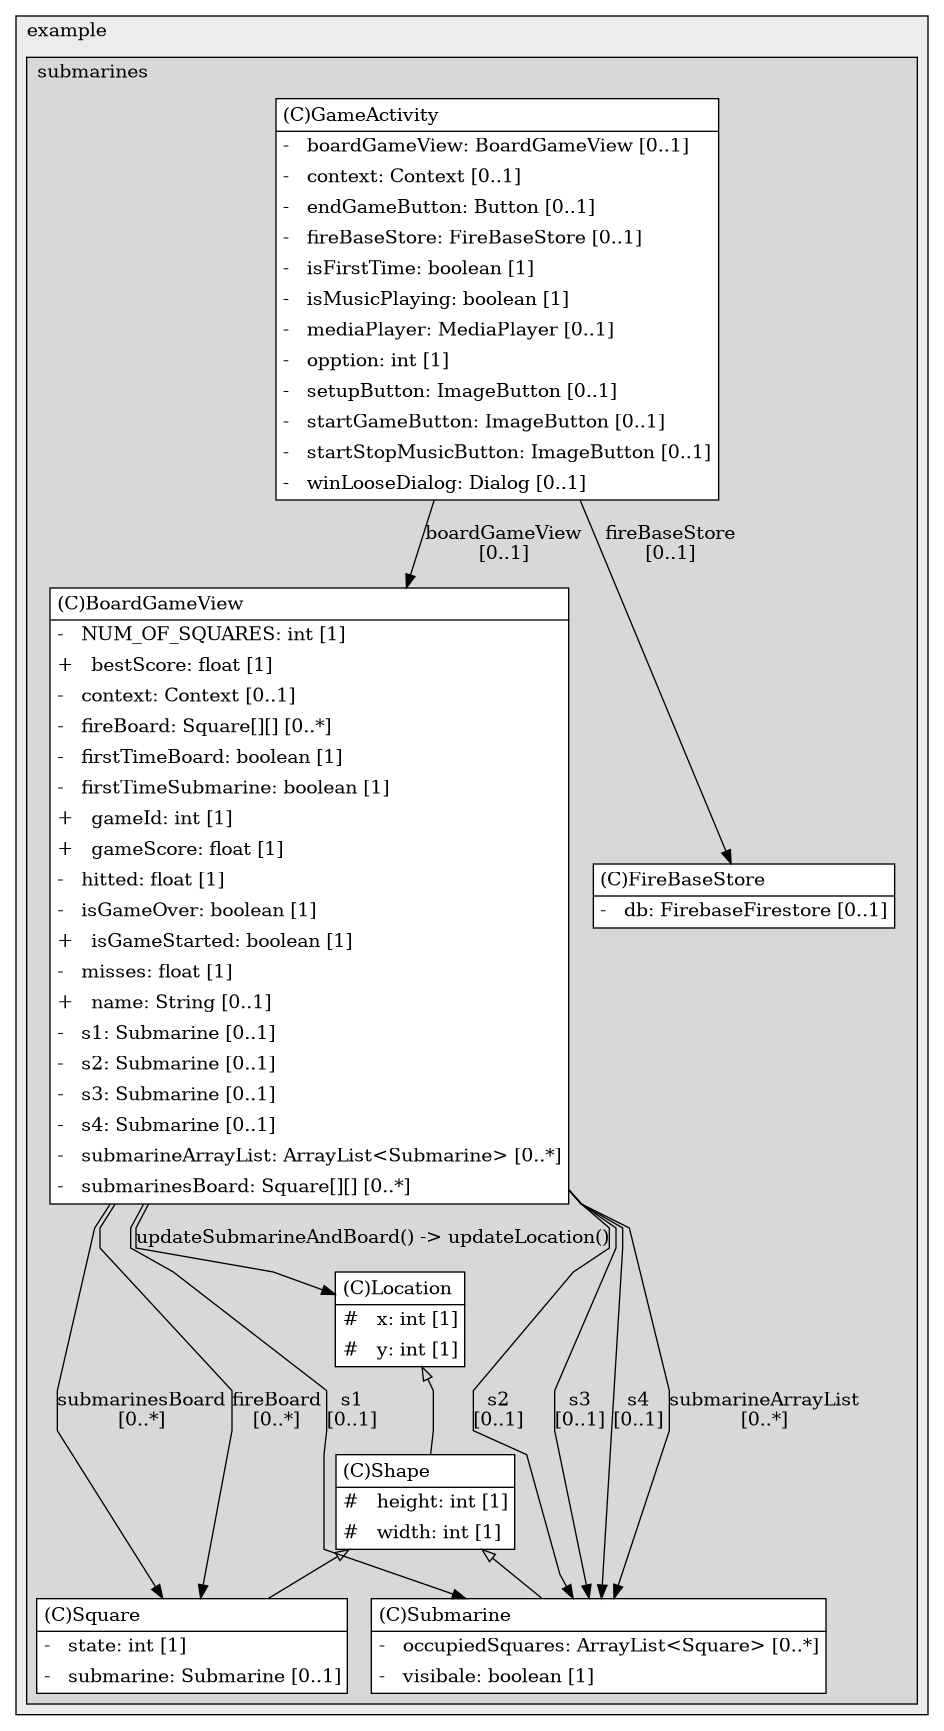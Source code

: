 @startuml

/' diagram meta data start
config=StructureConfiguration;
{
  "projectClassification": {
    "searchMode": "OpenProject", // OpenProject, AllProjects
    "includedProjects": "",
    "pathEndKeywords": "*.impl",
    "isClientPath": "",
    "isClientName": "",
    "isTestPath": "",
    "isTestName": "",
    "isMappingPath": "",
    "isMappingName": "",
    "isDataAccessPath": "",
    "isDataAccessName": "",
    "isDataStructurePath": "",
    "isDataStructureName": "",
    "isInterfaceStructuresPath": "",
    "isInterfaceStructuresName": "",
    "isEntryPointPath": "",
    "isEntryPointName": "",
    "treatFinalFieldsAsMandatory": false
  },
  "graphRestriction": {
    "classPackageExcludeFilter": "",
    "classPackageIncludeFilter": "",
    "classNameExcludeFilter": "",
    "classNameIncludeFilter": "",
    "methodNameExcludeFilter": "",
    "methodNameIncludeFilter": "",
    "removeByInheritance": "", // inheritance/annotation based filtering is done in a second step
    "removeByAnnotation": "",
    "removeByClassPackage": "", // cleanup the graph after inheritance/annotation based filtering is done
    "removeByClassName": "",
    "cutMappings": false,
    "cutEnum": true,
    "cutTests": true,
    "cutClient": true,
    "cutDataAccess": false,
    "cutInterfaceStructures": false,
    "cutDataStructures": false,
    "cutGetterAndSetter": true,
    "cutConstructors": true
  },
  "graphTraversal": {
    "forwardDepth": 5,
    "backwardDepth": 5,
    "classPackageExcludeFilter": "",
    "classPackageIncludeFilter": "",
    "classNameExcludeFilter": "",
    "classNameIncludeFilter": "",
    "methodNameExcludeFilter": "",
    "methodNameIncludeFilter": "",
    "hideMappings": false,
    "hideDataStructures": false,
    "hidePrivateMethods": true,
    "hideInterfaceCalls": true, // indirection: implementation -> interface (is hidden) -> implementation
    "onlyShowApplicationEntryPoints": false, // root node is included
    "useMethodCallsForStructureDiagram": "ForwardOnly" // ForwardOnly, BothDirections, No
  },
  "details": {
    "aggregation": "GroupByClass", // ByClass, GroupByClass, None
    "showClassGenericTypes": false,
    "showMethods": false,
    "showMethodParameterNames": false,
    "showMethodParameterTypes": false,
    "showMethodReturnType": false,
    "showPackageLevels": 4,
    "showDetailedClassStructure": true
  },
  "rootClass": "com.example.submarines.GameActivity",
  "extensionCallbackMethod": "" // qualified.class.name#methodName - signature: public static String method(String)
}
diagram meta data end '/



digraph g {
    rankdir="TB"
    splines=polyline
    

'nodes 
subgraph cluster_1322970774 { 
   	label=example
	labeljust=l
	fillcolor="#ececec"
	style=filled
   
   subgraph cluster_925250635 { 
   	label=submarines
	labeljust=l
	fillcolor="#d8d8d8"
	style=filled
   
   BoardGameView647413438[
	label=<<TABLE BORDER="1" CELLBORDER="0" CELLPADDING="4" CELLSPACING="0">
<TR><TD ALIGN="LEFT" >(C)BoardGameView</TD></TR>
<HR/>
<TR><TD ALIGN="LEFT" >-   NUM_OF_SQUARES: int [1]</TD></TR>
<TR><TD ALIGN="LEFT" >+   bestScore: float [1]</TD></TR>
<TR><TD ALIGN="LEFT" >-   context: Context [0..1]</TD></TR>
<TR><TD ALIGN="LEFT" >-   fireBoard: Square[][] [0..*]</TD></TR>
<TR><TD ALIGN="LEFT" >-   firstTimeBoard: boolean [1]</TD></TR>
<TR><TD ALIGN="LEFT" >-   firstTimeSubmarine: boolean [1]</TD></TR>
<TR><TD ALIGN="LEFT" >+   gameId: int [1]</TD></TR>
<TR><TD ALIGN="LEFT" >+   gameScore: float [1]</TD></TR>
<TR><TD ALIGN="LEFT" >-   hitted: float [1]</TD></TR>
<TR><TD ALIGN="LEFT" >-   isGameOver: boolean [1]</TD></TR>
<TR><TD ALIGN="LEFT" >+   isGameStarted: boolean [1]</TD></TR>
<TR><TD ALIGN="LEFT" >-   misses: float [1]</TD></TR>
<TR><TD ALIGN="LEFT" >+   name: String [0..1]</TD></TR>
<TR><TD ALIGN="LEFT" >-   s1: Submarine [0..1]</TD></TR>
<TR><TD ALIGN="LEFT" >-   s2: Submarine [0..1]</TD></TR>
<TR><TD ALIGN="LEFT" >-   s3: Submarine [0..1]</TD></TR>
<TR><TD ALIGN="LEFT" >-   s4: Submarine [0..1]</TD></TR>
<TR><TD ALIGN="LEFT" >-   submarineArrayList: ArrayList&lt;Submarine&gt; [0..*]</TD></TR>
<TR><TD ALIGN="LEFT" >-   submarinesBoard: Square[][] [0..*]</TD></TR>
</TABLE>>
	style=filled
	margin=0
	shape=plaintext
	fillcolor="#FFFFFF"
];

FireBaseStore647413438[
	label=<<TABLE BORDER="1" CELLBORDER="0" CELLPADDING="4" CELLSPACING="0">
<TR><TD ALIGN="LEFT" >(C)FireBaseStore</TD></TR>
<HR/>
<TR><TD ALIGN="LEFT" >-   db: FirebaseFirestore [0..1]</TD></TR>
</TABLE>>
	style=filled
	margin=0
	shape=plaintext
	fillcolor="#FFFFFF"
];

GameActivity647413438[
	label=<<TABLE BORDER="1" CELLBORDER="0" CELLPADDING="4" CELLSPACING="0">
<TR><TD ALIGN="LEFT" >(C)GameActivity</TD></TR>
<HR/>
<TR><TD ALIGN="LEFT" >-   boardGameView: BoardGameView [0..1]</TD></TR>
<TR><TD ALIGN="LEFT" >-   context: Context [0..1]</TD></TR>
<TR><TD ALIGN="LEFT" >-   endGameButton: Button [0..1]</TD></TR>
<TR><TD ALIGN="LEFT" >-   fireBaseStore: FireBaseStore [0..1]</TD></TR>
<TR><TD ALIGN="LEFT" >-   isFirstTime: boolean [1]</TD></TR>
<TR><TD ALIGN="LEFT" >-   isMusicPlaying: boolean [1]</TD></TR>
<TR><TD ALIGN="LEFT" >-   mediaPlayer: MediaPlayer [0..1]</TD></TR>
<TR><TD ALIGN="LEFT" >-   opption: int [1]</TD></TR>
<TR><TD ALIGN="LEFT" >-   setupButton: ImageButton [0..1]</TD></TR>
<TR><TD ALIGN="LEFT" >-   startGameButton: ImageButton [0..1]</TD></TR>
<TR><TD ALIGN="LEFT" >-   startStopMusicButton: ImageButton [0..1]</TD></TR>
<TR><TD ALIGN="LEFT" >-   winLooseDialog: Dialog [0..1]</TD></TR>
</TABLE>>
	style=filled
	margin=0
	shape=plaintext
	fillcolor="#FFFFFF"
];

Location647413438[
	label=<<TABLE BORDER="1" CELLBORDER="0" CELLPADDING="4" CELLSPACING="0">
<TR><TD ALIGN="LEFT" >(C)Location</TD></TR>
<HR/>
<TR><TD ALIGN="LEFT" >#   x: int [1]</TD></TR>
<TR><TD ALIGN="LEFT" >#   y: int [1]</TD></TR>
</TABLE>>
	style=filled
	margin=0
	shape=plaintext
	fillcolor="#FFFFFF"
];

Shape647413438[
	label=<<TABLE BORDER="1" CELLBORDER="0" CELLPADDING="4" CELLSPACING="0">
<TR><TD ALIGN="LEFT" >(C)Shape</TD></TR>
<HR/>
<TR><TD ALIGN="LEFT" >#   height: int [1]</TD></TR>
<TR><TD ALIGN="LEFT" >#   width: int [1]</TD></TR>
</TABLE>>
	style=filled
	margin=0
	shape=plaintext
	fillcolor="#FFFFFF"
];

Square647413438[
	label=<<TABLE BORDER="1" CELLBORDER="0" CELLPADDING="4" CELLSPACING="0">
<TR><TD ALIGN="LEFT" >(C)Square</TD></TR>
<HR/>
<TR><TD ALIGN="LEFT" >-   state: int [1]</TD></TR>
<TR><TD ALIGN="LEFT" >-   submarine: Submarine [0..1]</TD></TR>
</TABLE>>
	style=filled
	margin=0
	shape=plaintext
	fillcolor="#FFFFFF"
];

Submarine647413438[
	label=<<TABLE BORDER="1" CELLBORDER="0" CELLPADDING="4" CELLSPACING="0">
<TR><TD ALIGN="LEFT" >(C)Submarine</TD></TR>
<HR/>
<TR><TD ALIGN="LEFT" >-   occupiedSquares: ArrayList&lt;Square&gt; [0..*]</TD></TR>
<TR><TD ALIGN="LEFT" >-   visibale: boolean [1]</TD></TR>
</TABLE>>
	style=filled
	margin=0
	shape=plaintext
	fillcolor="#FFFFFF"
];
} 
} 

'edges    
BoardGameView647413438 -> Location647413438[label="updateSubmarineAndBoard() -> updateLocation()"];
BoardGameView647413438 -> Square647413438[label="fireBoard
[0..*]"];
BoardGameView647413438 -> Square647413438[label="submarinesBoard
[0..*]"];
BoardGameView647413438 -> Submarine647413438[label="s1
[0..1]"];
BoardGameView647413438 -> Submarine647413438[label="s2
[0..1]"];
BoardGameView647413438 -> Submarine647413438[label="s3
[0..1]"];
BoardGameView647413438 -> Submarine647413438[label="s4
[0..1]"];
BoardGameView647413438 -> Submarine647413438[label="submarineArrayList
[0..*]"];
GameActivity647413438 -> BoardGameView647413438[label="boardGameView
[0..1]"];
GameActivity647413438 -> FireBaseStore647413438[label="fireBaseStore
[0..1]"];
Location647413438 -> Shape647413438[arrowhead=none, arrowtail=empty, dir=both];
Shape647413438 -> Square647413438[arrowhead=none, arrowtail=empty, dir=both];
Shape647413438 -> Submarine647413438[arrowhead=none, arrowtail=empty, dir=both];
    
}
@enduml
